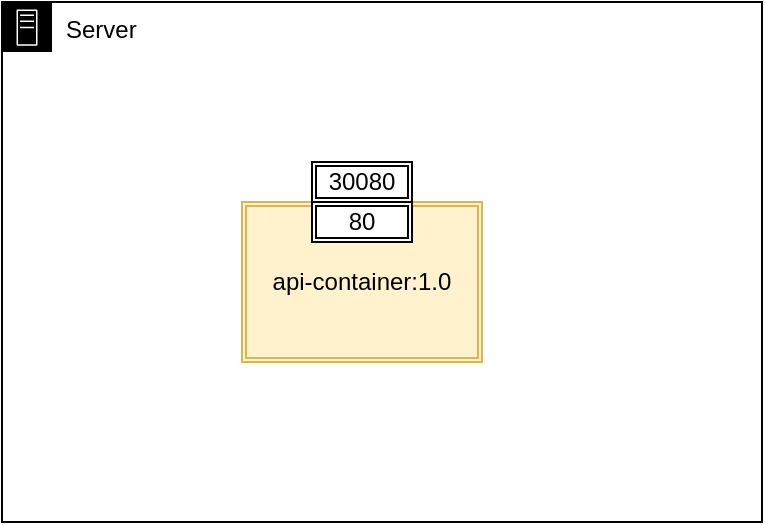 <mxfile>
    <diagram id="NSaubK4UfN1yJbrvGiAY" name="Docker">
        <mxGraphModel dx="1042" dy="790" grid="1" gridSize="10" guides="1" tooltips="1" connect="1" arrows="1" fold="1" page="1" pageScale="1" pageWidth="850" pageHeight="1100" math="0" shadow="0">
            <root>
                <mxCell id="0"/>
                <mxCell id="1" parent="0"/>
                <mxCell id="19" value="Server" style="points=[[0,0],[0.25,0],[0.5,0],[0.75,0],[1,0],[1,0.25],[1,0.5],[1,0.75],[1,1],[0.75,1],[0.5,1],[0.25,1],[0,1],[0,0.75],[0,0.5],[0,0.25]];outlineConnect=0;html=1;whiteSpace=wrap;fontSize=12;fontStyle=0;container=1;pointerEvents=0;collapsible=0;recursiveResize=0;shape=mxgraph.aws4.group;grIcon=mxgraph.aws4.group_on_premise;verticalAlign=top;align=left;spacingLeft=30;dashed=0;" vertex="1" parent="1">
                    <mxGeometry x="100" y="100" width="380" height="260" as="geometry"/>
                </mxCell>
                <mxCell id="3" value="api-container:1.0" style="shape=ext;double=1;rounded=0;whiteSpace=wrap;html=1;fillColor=#fff2cc;strokeColor=#d6b656;" parent="1" vertex="1">
                    <mxGeometry x="220" y="200" width="120" height="80" as="geometry"/>
                </mxCell>
                <mxCell id="4" value="80" style="shape=ext;double=1;rounded=0;whiteSpace=wrap;html=1;" parent="1" vertex="1">
                    <mxGeometry x="255" y="200" width="50" height="20" as="geometry"/>
                </mxCell>
                <mxCell id="5" value="30080" style="shape=ext;double=1;rounded=0;whiteSpace=wrap;html=1;" parent="1" vertex="1">
                    <mxGeometry x="255" y="180" width="50" height="20" as="geometry"/>
                </mxCell>
            </root>
        </mxGraphModel>
    </diagram>
    <diagram id="blmSOt3sIgLUkY57dsF-" name="Pod">
        <mxGraphModel dx="1042" dy="790" grid="1" gridSize="10" guides="1" tooltips="1" connect="1" arrows="1" fold="1" page="1" pageScale="1" pageWidth="850" pageHeight="1100" math="0" shadow="0">
            <root>
                <mxCell id="M8065auONBppAOuS-kGA-0"/>
                <mxCell id="M8065auONBppAOuS-kGA-1" parent="M8065auONBppAOuS-kGA-0"/>
                <mxCell id="M8065auONBppAOuS-kGA-5" value="Server" style="points=[[0,0],[0.25,0],[0.5,0],[0.75,0],[1,0],[1,0.25],[1,0.5],[1,0.75],[1,1],[0.75,1],[0.5,1],[0.25,1],[0,1],[0,0.75],[0,0.5],[0,0.25]];outlineConnect=0;html=1;whiteSpace=wrap;fontSize=12;fontStyle=0;container=1;pointerEvents=0;collapsible=0;recursiveResize=0;shape=mxgraph.aws4.group;grIcon=mxgraph.aws4.group_on_premise;verticalAlign=top;align=left;spacingLeft=30;dashed=0;" vertex="1" parent="M8065auONBppAOuS-kGA-1">
                    <mxGeometry x="100" y="100" width="380" height="260" as="geometry"/>
                </mxCell>
                <mxCell id="M8065auONBppAOuS-kGA-9" value="" style="group" vertex="1" connectable="0" parent="M8065auONBppAOuS-kGA-5">
                    <mxGeometry x="70" y="70" width="230" height="147.5" as="geometry"/>
                </mxCell>
                <mxCell id="M8065auONBppAOuS-kGA-7" value="Pod" style="fillColor=none;strokeColor=#5A6C86;dashed=1;verticalAlign=top;fontStyle=0;fontColor=#5A6C86;" vertex="1" parent="M8065auONBppAOuS-kGA-9">
                    <mxGeometry width="230" height="147.5" as="geometry"/>
                </mxCell>
                <mxCell id="M8065auONBppAOuS-kGA-6" value="" style="sketch=0;html=1;dashed=0;whitespace=wrap;fillColor=#2875E2;strokeColor=#ffffff;points=[[0.005,0.63,0],[0.1,0.2,0],[0.9,0.2,0],[0.5,0,0],[0.995,0.63,0],[0.72,0.99,0],[0.5,1,0],[0.28,0.99,0]];shape=mxgraph.kubernetes.icon;prIcon=pod" vertex="1" parent="M8065auONBppAOuS-kGA-9">
                    <mxGeometry width="40" height="27.5" as="geometry"/>
                </mxCell>
                <mxCell id="M8065auONBppAOuS-kGA-2" value="api-container:1.0" style="shape=ext;double=1;rounded=0;whiteSpace=wrap;html=1;fillColor=#fff2cc;strokeColor=#d6b656;" vertex="1" parent="M8065auONBppAOuS-kGA-1">
                    <mxGeometry x="220" y="200" width="120" height="80" as="geometry"/>
                </mxCell>
                <mxCell id="M8065auONBppAOuS-kGA-3" value="80" style="shape=ext;double=1;rounded=0;whiteSpace=wrap;html=1;" vertex="1" parent="M8065auONBppAOuS-kGA-1">
                    <mxGeometry x="255" y="200" width="50" height="20" as="geometry"/>
                </mxCell>
            </root>
        </mxGraphModel>
    </diagram>
    <diagram id="q9laSUW7ya-NFzbh8m1Q" name="Deployment:Scaling">
        <mxGraphModel dx="1097" dy="832" grid="1" gridSize="10" guides="1" tooltips="1" connect="1" arrows="1" fold="1" page="1" pageScale="1" pageWidth="850" pageHeight="1100" math="0" shadow="0">
            <root>
                <mxCell id="ZMehQvKAvTLzNrr56DHP-0"/>
                <mxCell id="ZMehQvKAvTLzNrr56DHP-1" parent="ZMehQvKAvTLzNrr56DHP-0"/>
                <mxCell id="tfpa5w0odoIp9jrhFT6v-2" value="Server" style="points=[[0,0],[0.25,0],[0.5,0],[0.75,0],[1,0],[1,0.25],[1,0.5],[1,0.75],[1,1],[0.75,1],[0.5,1],[0.25,1],[0,1],[0,0.75],[0,0.5],[0,0.25]];outlineConnect=0;html=1;whiteSpace=wrap;fontSize=12;fontStyle=0;container=1;pointerEvents=0;collapsible=0;recursiveResize=0;shape=mxgraph.aws4.group;grIcon=mxgraph.aws4.group_on_premise;verticalAlign=top;align=left;spacingLeft=30;dashed=0;" vertex="1" parent="ZMehQvKAvTLzNrr56DHP-1">
                    <mxGeometry x="100" y="100" width="580" height="470" as="geometry"/>
                </mxCell>
                <mxCell id="tfpa5w0odoIp9jrhFT6v-0" value="api-container:1.0" style="shape=ext;double=1;rounded=0;whiteSpace=wrap;html=1;fillColor=#fff2cc;strokeColor=#d6b656;" vertex="1" parent="tfpa5w0odoIp9jrhFT6v-2">
                    <mxGeometry x="122.5" y="115" width="120" height="80" as="geometry"/>
                </mxCell>
                <mxCell id="tfpa5w0odoIp9jrhFT6v-1" value="80" style="shape=ext;double=1;rounded=0;whiteSpace=wrap;html=1;" vertex="1" parent="tfpa5w0odoIp9jrhFT6v-2">
                    <mxGeometry x="157.5" y="115" width="50" height="20" as="geometry"/>
                </mxCell>
                <mxCell id="tfpa5w0odoIp9jrhFT6v-3" value="" style="group" vertex="1" connectable="0" parent="tfpa5w0odoIp9jrhFT6v-2">
                    <mxGeometry x="87.5" y="85" width="440" height="340" as="geometry"/>
                </mxCell>
                <mxCell id="tfpa5w0odoIp9jrhFT6v-4" value="Pod" style="fillColor=none;strokeColor=#5A6C86;dashed=1;verticalAlign=top;fontStyle=0;fontColor=#5A6C86;" vertex="1" parent="tfpa5w0odoIp9jrhFT6v-3">
                    <mxGeometry width="190" height="140" as="geometry"/>
                </mxCell>
                <mxCell id="tfpa5w0odoIp9jrhFT6v-5" value="" style="sketch=0;html=1;dashed=0;whitespace=wrap;fillColor=#2875E2;strokeColor=#ffffff;points=[[0.005,0.63,0],[0.1,0.2,0],[0.9,0.2,0],[0.5,0,0],[0.995,0.63,0],[0.72,0.99,0],[0.5,1,0],[0.28,0.99,0]];shape=mxgraph.kubernetes.icon;prIcon=pod" vertex="1" parent="tfpa5w0odoIp9jrhFT6v-3">
                    <mxGeometry width="33.043" height="26.102" as="geometry"/>
                </mxCell>
                <mxCell id="tfpa5w0odoIp9jrhFT6v-7" value="Deployment" style="fillColor=none;strokeColor=#5A6C86;dashed=1;verticalAlign=top;fontStyle=1;fontColor=#5A6C86;" vertex="1" parent="tfpa5w0odoIp9jrhFT6v-3">
                    <mxGeometry x="-35" y="-40" width="475" height="380" as="geometry"/>
                </mxCell>
                <mxCell id="tfpa5w0odoIp9jrhFT6v-6" value="" style="sketch=0;aspect=fixed;html=1;points=[];align=center;image;fontSize=12;image=img/lib/mscae/Kubernetes.svg;" vertex="1" parent="tfpa5w0odoIp9jrhFT6v-3">
                    <mxGeometry x="-35" y="-40" width="31.25" height="30" as="geometry"/>
                </mxCell>
                <mxCell id="tfpa5w0odoIp9jrhFT6v-14" value="api-container:1.0" style="shape=ext;double=1;rounded=0;whiteSpace=wrap;html=1;fillColor=#fff2cc;strokeColor=#d6b656;" vertex="1" parent="tfpa5w0odoIp9jrhFT6v-2">
                    <mxGeometry x="337.5" y="115" width="120" height="80" as="geometry"/>
                </mxCell>
                <mxCell id="tfpa5w0odoIp9jrhFT6v-15" value="80" style="shape=ext;double=1;rounded=0;whiteSpace=wrap;html=1;" vertex="1" parent="tfpa5w0odoIp9jrhFT6v-2">
                    <mxGeometry x="372.5" y="115" width="50" height="20" as="geometry"/>
                </mxCell>
                <mxCell id="tfpa5w0odoIp9jrhFT6v-16" value="" style="group" vertex="1" connectable="0" parent="tfpa5w0odoIp9jrhFT6v-2">
                    <mxGeometry x="302.5" y="85" width="190" height="140" as="geometry"/>
                </mxCell>
                <mxCell id="tfpa5w0odoIp9jrhFT6v-17" value="Pod" style="fillColor=none;strokeColor=#5A6C86;dashed=1;verticalAlign=top;fontStyle=0;fontColor=#5A6C86;" vertex="1" parent="tfpa5w0odoIp9jrhFT6v-16">
                    <mxGeometry width="190" height="140" as="geometry"/>
                </mxCell>
                <mxCell id="tfpa5w0odoIp9jrhFT6v-18" value="" style="sketch=0;html=1;dashed=0;whitespace=wrap;fillColor=#2875E2;strokeColor=#ffffff;points=[[0.005,0.63,0],[0.1,0.2,0],[0.9,0.2,0],[0.5,0,0],[0.995,0.63,0],[0.72,0.99,0],[0.5,1,0],[0.28,0.99,0]];shape=mxgraph.kubernetes.icon;prIcon=pod" vertex="1" parent="tfpa5w0odoIp9jrhFT6v-16">
                    <mxGeometry width="33.043" height="26.102" as="geometry"/>
                </mxCell>
                <mxCell id="tfpa5w0odoIp9jrhFT6v-19" value="api-container:1.0" style="shape=ext;double=1;rounded=0;whiteSpace=wrap;html=1;fillColor=#fff2cc;strokeColor=#d6b656;" vertex="1" parent="tfpa5w0odoIp9jrhFT6v-2">
                    <mxGeometry x="122.5" y="285" width="120" height="80" as="geometry"/>
                </mxCell>
                <mxCell id="tfpa5w0odoIp9jrhFT6v-20" value="80" style="shape=ext;double=1;rounded=0;whiteSpace=wrap;html=1;" vertex="1" parent="tfpa5w0odoIp9jrhFT6v-2">
                    <mxGeometry x="157.5" y="285" width="50" height="20" as="geometry"/>
                </mxCell>
                <mxCell id="tfpa5w0odoIp9jrhFT6v-21" value="" style="group" vertex="1" connectable="0" parent="tfpa5w0odoIp9jrhFT6v-2">
                    <mxGeometry x="87.5" y="255" width="190" height="140" as="geometry"/>
                </mxCell>
                <mxCell id="tfpa5w0odoIp9jrhFT6v-22" value="Pod" style="fillColor=none;strokeColor=#5A6C86;dashed=1;verticalAlign=top;fontStyle=0;fontColor=#5A6C86;" vertex="1" parent="tfpa5w0odoIp9jrhFT6v-21">
                    <mxGeometry width="190" height="140" as="geometry"/>
                </mxCell>
                <mxCell id="tfpa5w0odoIp9jrhFT6v-23" value="" style="sketch=0;html=1;dashed=0;whitespace=wrap;fillColor=#2875E2;strokeColor=#ffffff;points=[[0.005,0.63,0],[0.1,0.2,0],[0.9,0.2,0],[0.5,0,0],[0.995,0.63,0],[0.72,0.99,0],[0.5,1,0],[0.28,0.99,0]];shape=mxgraph.kubernetes.icon;prIcon=pod" vertex="1" parent="tfpa5w0odoIp9jrhFT6v-21">
                    <mxGeometry width="33.043" height="26.102" as="geometry"/>
                </mxCell>
                <mxCell id="tfpa5w0odoIp9jrhFT6v-24" value="api-container:1.0" style="shape=ext;double=1;rounded=0;whiteSpace=wrap;html=1;fillColor=#fff2cc;strokeColor=#d6b656;" vertex="1" parent="tfpa5w0odoIp9jrhFT6v-2">
                    <mxGeometry x="337.5" y="285" width="120" height="80" as="geometry"/>
                </mxCell>
                <mxCell id="tfpa5w0odoIp9jrhFT6v-25" value="80" style="shape=ext;double=1;rounded=0;whiteSpace=wrap;html=1;" vertex="1" parent="tfpa5w0odoIp9jrhFT6v-2">
                    <mxGeometry x="372.5" y="285" width="50" height="20" as="geometry"/>
                </mxCell>
                <mxCell id="tfpa5w0odoIp9jrhFT6v-26" value="" style="group" vertex="1" connectable="0" parent="tfpa5w0odoIp9jrhFT6v-2">
                    <mxGeometry x="302.5" y="255" width="190" height="140" as="geometry"/>
                </mxCell>
                <mxCell id="tfpa5w0odoIp9jrhFT6v-27" value="Pod" style="fillColor=none;strokeColor=#5A6C86;dashed=1;verticalAlign=top;fontStyle=0;fontColor=#5A6C86;" vertex="1" parent="tfpa5w0odoIp9jrhFT6v-26">
                    <mxGeometry width="190" height="140" as="geometry"/>
                </mxCell>
                <mxCell id="tfpa5w0odoIp9jrhFT6v-28" value="" style="sketch=0;html=1;dashed=0;whitespace=wrap;fillColor=#2875E2;strokeColor=#ffffff;points=[[0.005,0.63,0],[0.1,0.2,0],[0.9,0.2,0],[0.5,0,0],[0.995,0.63,0],[0.72,0.99,0],[0.5,1,0],[0.28,0.99,0]];shape=mxgraph.kubernetes.icon;prIcon=pod" vertex="1" parent="tfpa5w0odoIp9jrhFT6v-26">
                    <mxGeometry width="33.043" height="26.102" as="geometry"/>
                </mxCell>
            </root>
        </mxGraphModel>
    </diagram>
    <diagram id="L4LAEFupCL6IxKA6SAMR" name="Deployment">
        <mxGraphModel dx="1303" dy="2088" grid="1" gridSize="10" guides="1" tooltips="1" connect="1" arrows="1" fold="1" page="1" pageScale="1" pageWidth="850" pageHeight="1100" math="0" shadow="0">
            <root>
                <mxCell id="cHpmKiyiBaThE0fjxowa-0"/>
                <mxCell id="cHpmKiyiBaThE0fjxowa-1" parent="cHpmKiyiBaThE0fjxowa-0"/>
                <mxCell id="SfLSfAhm1QCCM8m_BgMp-0" value="Server" style="points=[[0,0],[0.25,0],[0.5,0],[0.75,0],[1,0],[1,0.25],[1,0.5],[1,0.75],[1,1],[0.75,1],[0.5,1],[0.25,1],[0,1],[0,0.75],[0,0.5],[0,0.25]];outlineConnect=0;html=1;whiteSpace=wrap;fontSize=12;fontStyle=0;container=1;pointerEvents=0;collapsible=0;recursiveResize=0;shape=mxgraph.aws4.group;grIcon=mxgraph.aws4.group_on_premise;verticalAlign=top;align=left;spacingLeft=30;dashed=0;" vertex="1" parent="cHpmKiyiBaThE0fjxowa-1">
                    <mxGeometry x="100" y="90" width="890" height="470" as="geometry"/>
                </mxCell>
                <mxCell id="mlOKRHt_Zuj5hbEv2DI5-0" value="api-container:1.0" style="shape=ext;double=1;rounded=0;whiteSpace=wrap;html=1;fillColor=#C7C7C7;strokeColor=#666666;fontColor=#333333;" vertex="1" parent="SfLSfAhm1QCCM8m_BgMp-0">
                    <mxGeometry x="390.88" y="120" width="120" height="80" as="geometry"/>
                </mxCell>
                <mxCell id="mlOKRHt_Zuj5hbEv2DI5-1" value="80" style="shape=ext;double=1;rounded=0;whiteSpace=wrap;html=1;" vertex="1" parent="SfLSfAhm1QCCM8m_BgMp-0">
                    <mxGeometry x="425.88" y="120" width="50" height="20" as="geometry"/>
                </mxCell>
                <mxCell id="mlOKRHt_Zuj5hbEv2DI5-2" value="" style="group" vertex="1" connectable="0" parent="SfLSfAhm1QCCM8m_BgMp-0">
                    <mxGeometry x="355.88" y="90" width="190" height="140" as="geometry"/>
                </mxCell>
                <mxCell id="mlOKRHt_Zuj5hbEv2DI5-3" value="Pod" style="fillColor=none;strokeColor=#5A6C86;dashed=1;verticalAlign=top;fontStyle=0;fontColor=#5A6C86;" vertex="1" parent="mlOKRHt_Zuj5hbEv2DI5-2">
                    <mxGeometry width="190" height="140" as="geometry"/>
                </mxCell>
                <mxCell id="mlOKRHt_Zuj5hbEv2DI5-4" value="" style="sketch=0;html=1;dashed=0;whitespace=wrap;fillColor=#2875E2;strokeColor=#ffffff;points=[[0.005,0.63,0],[0.1,0.2,0],[0.9,0.2,0],[0.5,0,0],[0.995,0.63,0],[0.72,0.99,0],[0.5,1,0],[0.28,0.99,0]];shape=mxgraph.kubernetes.icon;prIcon=pod" vertex="1" parent="mlOKRHt_Zuj5hbEv2DI5-2">
                    <mxGeometry width="33.043" height="26.102" as="geometry"/>
                </mxCell>
                <mxCell id="mlOKRHt_Zuj5hbEv2DI5-5" value="api-container:1.0" style="shape=ext;double=1;rounded=0;whiteSpace=wrap;html=1;fillColor=#fff2cc;strokeColor=#d6b656;" vertex="1" parent="SfLSfAhm1QCCM8m_BgMp-0">
                    <mxGeometry x="175.88" y="290" width="120" height="80" as="geometry"/>
                </mxCell>
                <mxCell id="mlOKRHt_Zuj5hbEv2DI5-6" value="80" style="shape=ext;double=1;rounded=0;whiteSpace=wrap;html=1;" vertex="1" parent="SfLSfAhm1QCCM8m_BgMp-0">
                    <mxGeometry x="210.88" y="290" width="50" height="20" as="geometry"/>
                </mxCell>
                <mxCell id="mlOKRHt_Zuj5hbEv2DI5-7" value="" style="group" vertex="1" connectable="0" parent="SfLSfAhm1QCCM8m_BgMp-0">
                    <mxGeometry x="140.88" y="260" width="190" height="140" as="geometry"/>
                </mxCell>
                <mxCell id="mlOKRHt_Zuj5hbEv2DI5-8" value="Pod" style="fillColor=none;strokeColor=#5A6C86;dashed=1;verticalAlign=top;fontStyle=0;fontColor=#5A6C86;" vertex="1" parent="mlOKRHt_Zuj5hbEv2DI5-7">
                    <mxGeometry width="190" height="140" as="geometry"/>
                </mxCell>
                <mxCell id="mlOKRHt_Zuj5hbEv2DI5-9" value="" style="sketch=0;html=1;dashed=0;whitespace=wrap;fillColor=#2875E2;strokeColor=#ffffff;points=[[0.005,0.63,0],[0.1,0.2,0],[0.9,0.2,0],[0.5,0,0],[0.995,0.63,0],[0.72,0.99,0],[0.5,1,0],[0.28,0.99,0]];shape=mxgraph.kubernetes.icon;prIcon=pod" vertex="1" parent="mlOKRHt_Zuj5hbEv2DI5-7">
                    <mxGeometry width="33.043" height="26.102" as="geometry"/>
                </mxCell>
                <mxCell id="mlOKRHt_Zuj5hbEv2DI5-10" value="" style="sketch=0;aspect=fixed;html=1;points=[];align=center;image;fontSize=12;image=img/lib/mscae/Kubernetes.svg;" vertex="1" parent="SfLSfAhm1QCCM8m_BgMp-0">
                    <mxGeometry x="110.879" y="40.004" width="27.872" height="26.757" as="geometry"/>
                </mxCell>
                <mxCell id="mlOKRHt_Zuj5hbEv2DI5-11" value="Deployment" style="fillColor=none;strokeColor=#5A6C86;dashed=1;verticalAlign=top;fontStyle=1;fontColor=#5A6C86;" vertex="1" parent="SfLSfAhm1QCCM8m_BgMp-0">
                    <mxGeometry x="100" y="40" width="691.76" height="370" as="geometry"/>
                </mxCell>
                <mxCell id="mlOKRHt_Zuj5hbEv2DI5-12" value="api-container:1.0" style="shape=ext;double=1;rounded=0;whiteSpace=wrap;html=1;fillColor=#fff2cc;strokeColor=#d6b656;" vertex="1" parent="SfLSfAhm1QCCM8m_BgMp-0">
                    <mxGeometry x="175.88" y="120" width="120" height="80" as="geometry"/>
                </mxCell>
                <mxCell id="mlOKRHt_Zuj5hbEv2DI5-13" value="80" style="shape=ext;double=1;rounded=0;whiteSpace=wrap;html=1;" vertex="1" parent="SfLSfAhm1QCCM8m_BgMp-0">
                    <mxGeometry x="210.88" y="120" width="50" height="20" as="geometry"/>
                </mxCell>
                <mxCell id="mlOKRHt_Zuj5hbEv2DI5-14" value="" style="group" vertex="1" connectable="0" parent="SfLSfAhm1QCCM8m_BgMp-0">
                    <mxGeometry x="140.88" y="90" width="190" height="140" as="geometry"/>
                </mxCell>
                <mxCell id="mlOKRHt_Zuj5hbEv2DI5-15" value="Pod" style="fillColor=none;strokeColor=#5A6C86;dashed=1;verticalAlign=top;fontStyle=0;fontColor=#5A6C86;" vertex="1" parent="mlOKRHt_Zuj5hbEv2DI5-14">
                    <mxGeometry width="190" height="140" as="geometry"/>
                </mxCell>
                <mxCell id="mlOKRHt_Zuj5hbEv2DI5-16" value="" style="sketch=0;html=1;dashed=0;whitespace=wrap;fillColor=#2875E2;strokeColor=#ffffff;points=[[0.005,0.63,0],[0.1,0.2,0],[0.9,0.2,0],[0.5,0,0],[0.995,0.63,0],[0.72,0.99,0],[0.5,1,0],[0.28,0.99,0]];shape=mxgraph.kubernetes.icon;prIcon=pod" vertex="1" parent="mlOKRHt_Zuj5hbEv2DI5-14">
                    <mxGeometry width="33.043" height="26.102" as="geometry"/>
                </mxCell>
                <mxCell id="mlOKRHt_Zuj5hbEv2DI5-17" value="api-container:2.0" style="shape=ext;double=1;rounded=0;whiteSpace=wrap;html=1;fillColor=#dae8fc;strokeColor=#6c8ebf;" vertex="1" parent="SfLSfAhm1QCCM8m_BgMp-0">
                    <mxGeometry x="605.88" y="120" width="120" height="80" as="geometry"/>
                </mxCell>
                <mxCell id="mlOKRHt_Zuj5hbEv2DI5-18" value="80" style="shape=ext;double=1;rounded=0;whiteSpace=wrap;html=1;" vertex="1" parent="SfLSfAhm1QCCM8m_BgMp-0">
                    <mxGeometry x="640.88" y="120" width="50" height="20" as="geometry"/>
                </mxCell>
                <mxCell id="mlOKRHt_Zuj5hbEv2DI5-19" value="" style="group" vertex="1" connectable="0" parent="SfLSfAhm1QCCM8m_BgMp-0">
                    <mxGeometry x="570.88" y="90" width="190" height="140" as="geometry"/>
                </mxCell>
                <mxCell id="mlOKRHt_Zuj5hbEv2DI5-20" value="" style="sketch=0;html=1;dashed=0;whitespace=wrap;fillColor=#2875E2;strokeColor=#ffffff;points=[[0.005,0.63,0],[0.1,0.2,0],[0.9,0.2,0],[0.5,0,0],[0.995,0.63,0],[0.72,0.99,0],[0.5,1,0],[0.28,0.99,0]];shape=mxgraph.kubernetes.icon;prIcon=pod" vertex="1" parent="mlOKRHt_Zuj5hbEv2DI5-19">
                    <mxGeometry width="33.043" height="26.102" as="geometry"/>
                </mxCell>
                <mxCell id="mlOKRHt_Zuj5hbEv2DI5-21" value="Pod" style="fillColor=none;strokeColor=#5A6C86;dashed=1;verticalAlign=top;fontStyle=0;fontColor=#5A6C86;" vertex="1" parent="mlOKRHt_Zuj5hbEv2DI5-19">
                    <mxGeometry width="190" height="140" as="geometry"/>
                </mxCell>
                <mxCell id="mlOKRHt_Zuj5hbEv2DI5-22" value="api-container:2.0" style="shape=ext;double=1;rounded=0;whiteSpace=wrap;html=1;fillColor=#dae8fc;strokeColor=#6c8ebf;" vertex="1" parent="SfLSfAhm1QCCM8m_BgMp-0">
                    <mxGeometry x="605.88" y="290" width="120" height="80" as="geometry"/>
                </mxCell>
                <mxCell id="mlOKRHt_Zuj5hbEv2DI5-23" value="80" style="shape=ext;double=1;rounded=0;whiteSpace=wrap;html=1;" vertex="1" parent="SfLSfAhm1QCCM8m_BgMp-0">
                    <mxGeometry x="640.88" y="290" width="50" height="20" as="geometry"/>
                </mxCell>
                <mxCell id="mlOKRHt_Zuj5hbEv2DI5-24" value="" style="group" vertex="1" connectable="0" parent="SfLSfAhm1QCCM8m_BgMp-0">
                    <mxGeometry x="570.88" y="260" width="190" height="140" as="geometry"/>
                </mxCell>
                <mxCell id="mlOKRHt_Zuj5hbEv2DI5-25" value="" style="sketch=0;html=1;dashed=0;whitespace=wrap;fillColor=#2875E2;strokeColor=#ffffff;points=[[0.005,0.63,0],[0.1,0.2,0],[0.9,0.2,0],[0.5,0,0],[0.995,0.63,0],[0.72,0.99,0],[0.5,1,0],[0.28,0.99,0]];shape=mxgraph.kubernetes.icon;prIcon=pod" vertex="1" parent="mlOKRHt_Zuj5hbEv2DI5-24">
                    <mxGeometry width="33.043" height="26.102" as="geometry"/>
                </mxCell>
                <mxCell id="mlOKRHt_Zuj5hbEv2DI5-26" value="Pod" style="fillColor=none;strokeColor=#5A6C86;dashed=1;verticalAlign=top;fontStyle=0;fontColor=#5A6C86;" vertex="1" parent="mlOKRHt_Zuj5hbEv2DI5-24">
                    <mxGeometry width="190" height="140" as="geometry"/>
                </mxCell>
                <mxCell id="mlOKRHt_Zuj5hbEv2DI5-27" value="api-container:1.0" style="shape=ext;double=1;rounded=0;whiteSpace=wrap;html=1;fillColor=#C7C7C7;strokeColor=#666666;fontColor=#333333;" vertex="1" parent="SfLSfAhm1QCCM8m_BgMp-0">
                    <mxGeometry x="385.88" y="290" width="120" height="80" as="geometry"/>
                </mxCell>
                <mxCell id="mlOKRHt_Zuj5hbEv2DI5-28" value="80" style="shape=ext;double=1;rounded=0;whiteSpace=wrap;html=1;" vertex="1" parent="SfLSfAhm1QCCM8m_BgMp-0">
                    <mxGeometry x="420.88" y="290" width="50" height="20" as="geometry"/>
                </mxCell>
                <mxCell id="mlOKRHt_Zuj5hbEv2DI5-29" value="" style="group" vertex="1" connectable="0" parent="SfLSfAhm1QCCM8m_BgMp-0">
                    <mxGeometry x="350.88" y="260" width="190" height="140" as="geometry"/>
                </mxCell>
                <mxCell id="mlOKRHt_Zuj5hbEv2DI5-30" value="Pod" style="fillColor=none;strokeColor=#5A6C86;dashed=1;verticalAlign=top;fontStyle=0;fontColor=#5A6C86;" vertex="1" parent="mlOKRHt_Zuj5hbEv2DI5-29">
                    <mxGeometry width="190" height="140" as="geometry"/>
                </mxCell>
                <mxCell id="mlOKRHt_Zuj5hbEv2DI5-31" value="" style="sketch=0;html=1;dashed=0;whitespace=wrap;fillColor=#2875E2;strokeColor=#ffffff;points=[[0.005,0.63,0],[0.1,0.2,0],[0.9,0.2,0],[0.5,0,0],[0.995,0.63,0],[0.72,0.99,0],[0.5,1,0],[0.28,0.99,0]];shape=mxgraph.kubernetes.icon;prIcon=pod" vertex="1" parent="mlOKRHt_Zuj5hbEv2DI5-29">
                    <mxGeometry width="33.043" height="26.102" as="geometry"/>
                </mxCell>
                <mxCell id="mlOKRHt_Zuj5hbEv2DI5-42" value="Server" style="points=[[0,0],[0.25,0],[0.5,0],[0.75,0],[1,0],[1,0.25],[1,0.5],[1,0.75],[1,1],[0.75,1],[0.5,1],[0.25,1],[0,1],[0,0.75],[0,0.5],[0,0.25]];outlineConnect=0;html=1;whiteSpace=wrap;fontSize=12;fontStyle=0;container=1;pointerEvents=0;collapsible=0;recursiveResize=0;shape=mxgraph.aws4.group;grIcon=mxgraph.aws4.group_on_premise;verticalAlign=top;align=left;spacingLeft=30;dashed=0;" vertex="1" parent="cHpmKiyiBaThE0fjxowa-1">
                    <mxGeometry x="110" y="620" width="890" height="470" as="geometry"/>
                </mxCell>
                <mxCell id="SfLSfAhm1QCCM8m_BgMp-8" value="api-container:1.0" style="shape=ext;double=1;rounded=0;whiteSpace=wrap;html=1;fillColor=#C7C7C7;strokeColor=#666666;fontColor=#333333;" vertex="1" parent="mlOKRHt_Zuj5hbEv2DI5-42">
                    <mxGeometry x="160.88" y="110" width="120" height="80" as="geometry"/>
                </mxCell>
                <mxCell id="SfLSfAhm1QCCM8m_BgMp-9" value="80" style="shape=ext;double=1;rounded=0;whiteSpace=wrap;html=1;" vertex="1" parent="mlOKRHt_Zuj5hbEv2DI5-42">
                    <mxGeometry x="195.88" y="110" width="50" height="20" as="geometry"/>
                </mxCell>
                <mxCell id="SfLSfAhm1QCCM8m_BgMp-10" value="" style="group" vertex="1" connectable="0" parent="mlOKRHt_Zuj5hbEv2DI5-42">
                    <mxGeometry x="125.88" y="80" width="190" height="140" as="geometry"/>
                </mxCell>
                <mxCell id="SfLSfAhm1QCCM8m_BgMp-11" value="Pod" style="fillColor=none;strokeColor=#5A6C86;dashed=1;verticalAlign=top;fontStyle=0;fontColor=#5A6C86;" vertex="1" parent="SfLSfAhm1QCCM8m_BgMp-10">
                    <mxGeometry width="190" height="140" as="geometry"/>
                </mxCell>
                <mxCell id="SfLSfAhm1QCCM8m_BgMp-12" value="" style="sketch=0;html=1;dashed=0;whitespace=wrap;fillColor=#2875E2;strokeColor=#ffffff;points=[[0.005,0.63,0],[0.1,0.2,0],[0.9,0.2,0],[0.5,0,0],[0.995,0.63,0],[0.72,0.99,0],[0.5,1,0],[0.28,0.99,0]];shape=mxgraph.kubernetes.icon;prIcon=pod" vertex="1" parent="SfLSfAhm1QCCM8m_BgMp-10">
                    <mxGeometry width="33.043" height="26.102" as="geometry"/>
                </mxCell>
                <mxCell id="SfLSfAhm1QCCM8m_BgMp-7" value="" style="sketch=0;aspect=fixed;html=1;points=[];align=center;image;fontSize=12;image=img/lib/mscae/Kubernetes.svg;" vertex="1" parent="mlOKRHt_Zuj5hbEv2DI5-42">
                    <mxGeometry x="90.879" y="40.004" width="27.872" height="26.757" as="geometry"/>
                </mxCell>
                <mxCell id="SfLSfAhm1QCCM8m_BgMp-6" value="Deployment" style="fillColor=none;strokeColor=#5A6C86;dashed=1;verticalAlign=top;fontStyle=1;fontColor=#5A6C86;" vertex="1" parent="mlOKRHt_Zuj5hbEv2DI5-42">
                    <mxGeometry x="90" y="40" width="691.76" height="370" as="geometry"/>
                </mxCell>
                <mxCell id="SfLSfAhm1QCCM8m_BgMp-28" value="api-container:2.0" style="shape=ext;double=1;rounded=0;whiteSpace=wrap;html=1;fillColor=#dae8fc;strokeColor=#6c8ebf;" vertex="1" parent="mlOKRHt_Zuj5hbEv2DI5-42">
                    <mxGeometry x="375.88" y="110" width="120" height="80" as="geometry"/>
                </mxCell>
                <mxCell id="SfLSfAhm1QCCM8m_BgMp-29" value="80" style="shape=ext;double=1;rounded=0;whiteSpace=wrap;html=1;" vertex="1" parent="mlOKRHt_Zuj5hbEv2DI5-42">
                    <mxGeometry x="410.88" y="110" width="50" height="20" as="geometry"/>
                </mxCell>
                <mxCell id="SfLSfAhm1QCCM8m_BgMp-30" value="" style="group" vertex="1" connectable="0" parent="mlOKRHt_Zuj5hbEv2DI5-42">
                    <mxGeometry x="340.88" y="80" width="190" height="140" as="geometry"/>
                </mxCell>
                <mxCell id="SfLSfAhm1QCCM8m_BgMp-32" value="" style="sketch=0;html=1;dashed=0;whitespace=wrap;fillColor=#2875E2;strokeColor=#ffffff;points=[[0.005,0.63,0],[0.1,0.2,0],[0.9,0.2,0],[0.5,0,0],[0.995,0.63,0],[0.72,0.99,0],[0.5,1,0],[0.28,0.99,0]];shape=mxgraph.kubernetes.icon;prIcon=pod" vertex="1" parent="SfLSfAhm1QCCM8m_BgMp-30">
                    <mxGeometry width="33.043" height="26.102" as="geometry"/>
                </mxCell>
                <mxCell id="SfLSfAhm1QCCM8m_BgMp-31" value="Pod" style="fillColor=none;strokeColor=#5A6C86;dashed=1;verticalAlign=top;fontStyle=0;fontColor=#5A6C86;" vertex="1" parent="SfLSfAhm1QCCM8m_BgMp-30">
                    <mxGeometry width="190" height="140" as="geometry"/>
                </mxCell>
                <mxCell id="SfLSfAhm1QCCM8m_BgMp-38" value="api-container:2.0" style="shape=ext;double=1;rounded=0;whiteSpace=wrap;html=1;fillColor=#dae8fc;strokeColor=#6c8ebf;" vertex="1" parent="mlOKRHt_Zuj5hbEv2DI5-42">
                    <mxGeometry x="375.88" y="280" width="120" height="80" as="geometry"/>
                </mxCell>
                <mxCell id="SfLSfAhm1QCCM8m_BgMp-39" value="80" style="shape=ext;double=1;rounded=0;whiteSpace=wrap;html=1;" vertex="1" parent="mlOKRHt_Zuj5hbEv2DI5-42">
                    <mxGeometry x="410.88" y="280" width="50" height="20" as="geometry"/>
                </mxCell>
                <mxCell id="SfLSfAhm1QCCM8m_BgMp-40" value="" style="group" vertex="1" connectable="0" parent="mlOKRHt_Zuj5hbEv2DI5-42">
                    <mxGeometry x="340.88" y="250" width="190" height="140" as="geometry"/>
                </mxCell>
                <mxCell id="SfLSfAhm1QCCM8m_BgMp-41" value="" style="sketch=0;html=1;dashed=0;whitespace=wrap;fillColor=#2875E2;strokeColor=#ffffff;points=[[0.005,0.63,0],[0.1,0.2,0],[0.9,0.2,0],[0.5,0,0],[0.995,0.63,0],[0.72,0.99,0],[0.5,1,0],[0.28,0.99,0]];shape=mxgraph.kubernetes.icon;prIcon=pod" vertex="1" parent="SfLSfAhm1QCCM8m_BgMp-40">
                    <mxGeometry width="33.043" height="26.102" as="geometry"/>
                </mxCell>
                <mxCell id="SfLSfAhm1QCCM8m_BgMp-42" value="Pod" style="fillColor=none;strokeColor=#5A6C86;dashed=1;verticalAlign=top;fontStyle=0;fontColor=#5A6C86;" vertex="1" parent="SfLSfAhm1QCCM8m_BgMp-40">
                    <mxGeometry width="190" height="140" as="geometry"/>
                </mxCell>
                <mxCell id="SfLSfAhm1QCCM8m_BgMp-75" value="api-container:1.0" style="shape=ext;double=1;rounded=0;whiteSpace=wrap;html=1;fillColor=#C7C7C7;strokeColor=#666666;fontColor=#333333;" vertex="1" parent="mlOKRHt_Zuj5hbEv2DI5-42">
                    <mxGeometry x="155.88" y="280" width="120" height="80" as="geometry"/>
                </mxCell>
                <mxCell id="SfLSfAhm1QCCM8m_BgMp-76" value="80" style="shape=ext;double=1;rounded=0;whiteSpace=wrap;html=1;" vertex="1" parent="mlOKRHt_Zuj5hbEv2DI5-42">
                    <mxGeometry x="190.88" y="280" width="50" height="20" as="geometry"/>
                </mxCell>
                <mxCell id="SfLSfAhm1QCCM8m_BgMp-77" value="" style="group" vertex="1" connectable="0" parent="mlOKRHt_Zuj5hbEv2DI5-42">
                    <mxGeometry x="120.88" y="250" width="190" height="140" as="geometry"/>
                </mxCell>
                <mxCell id="SfLSfAhm1QCCM8m_BgMp-78" value="Pod" style="fillColor=none;strokeColor=#5A6C86;dashed=1;verticalAlign=top;fontStyle=0;fontColor=#5A6C86;" vertex="1" parent="SfLSfAhm1QCCM8m_BgMp-77">
                    <mxGeometry width="190" height="140" as="geometry"/>
                </mxCell>
                <mxCell id="SfLSfAhm1QCCM8m_BgMp-79" value="" style="sketch=0;html=1;dashed=0;whitespace=wrap;fillColor=#2875E2;strokeColor=#ffffff;points=[[0.005,0.63,0],[0.1,0.2,0],[0.9,0.2,0],[0.5,0,0],[0.995,0.63,0],[0.72,0.99,0],[0.5,1,0],[0.28,0.99,0]];shape=mxgraph.kubernetes.icon;prIcon=pod" vertex="1" parent="SfLSfAhm1QCCM8m_BgMp-77">
                    <mxGeometry width="33.043" height="26.102" as="geometry"/>
                </mxCell>
                <mxCell id="mlOKRHt_Zuj5hbEv2DI5-32" value="api-container:2.0" style="shape=ext;double=1;rounded=0;whiteSpace=wrap;html=1;fillColor=#dae8fc;strokeColor=#6c8ebf;" vertex="1" parent="mlOKRHt_Zuj5hbEv2DI5-42">
                    <mxGeometry x="595.88" y="110" width="120" height="80" as="geometry"/>
                </mxCell>
                <mxCell id="mlOKRHt_Zuj5hbEv2DI5-33" value="80" style="shape=ext;double=1;rounded=0;whiteSpace=wrap;html=1;" vertex="1" parent="mlOKRHt_Zuj5hbEv2DI5-42">
                    <mxGeometry x="630.88" y="110" width="50" height="20" as="geometry"/>
                </mxCell>
                <mxCell id="mlOKRHt_Zuj5hbEv2DI5-34" value="" style="group" vertex="1" connectable="0" parent="mlOKRHt_Zuj5hbEv2DI5-42">
                    <mxGeometry x="560.88" y="80" width="190" height="140" as="geometry"/>
                </mxCell>
                <mxCell id="mlOKRHt_Zuj5hbEv2DI5-35" value="" style="sketch=0;html=1;dashed=0;whitespace=wrap;fillColor=#2875E2;strokeColor=#ffffff;points=[[0.005,0.63,0],[0.1,0.2,0],[0.9,0.2,0],[0.5,0,0],[0.995,0.63,0],[0.72,0.99,0],[0.5,1,0],[0.28,0.99,0]];shape=mxgraph.kubernetes.icon;prIcon=pod" vertex="1" parent="mlOKRHt_Zuj5hbEv2DI5-34">
                    <mxGeometry width="33.043" height="26.102" as="geometry"/>
                </mxCell>
                <mxCell id="mlOKRHt_Zuj5hbEv2DI5-36" value="Pod" style="fillColor=none;strokeColor=#5A6C86;dashed=1;verticalAlign=top;fontStyle=0;fontColor=#5A6C86;" vertex="1" parent="mlOKRHt_Zuj5hbEv2DI5-34">
                    <mxGeometry width="190" height="140" as="geometry"/>
                </mxCell>
                <mxCell id="mlOKRHt_Zuj5hbEv2DI5-37" value="api-container:2.0" style="shape=ext;double=1;rounded=0;whiteSpace=wrap;html=1;fillColor=#dae8fc;strokeColor=#6c8ebf;" vertex="1" parent="mlOKRHt_Zuj5hbEv2DI5-42">
                    <mxGeometry x="595.88" y="280" width="120" height="80" as="geometry"/>
                </mxCell>
                <mxCell id="mlOKRHt_Zuj5hbEv2DI5-38" value="80" style="shape=ext;double=1;rounded=0;whiteSpace=wrap;html=1;" vertex="1" parent="mlOKRHt_Zuj5hbEv2DI5-42">
                    <mxGeometry x="630.88" y="280" width="50" height="20" as="geometry"/>
                </mxCell>
                <mxCell id="mlOKRHt_Zuj5hbEv2DI5-39" value="" style="group" vertex="1" connectable="0" parent="mlOKRHt_Zuj5hbEv2DI5-42">
                    <mxGeometry x="560.88" y="250" width="190" height="140" as="geometry"/>
                </mxCell>
                <mxCell id="mlOKRHt_Zuj5hbEv2DI5-40" value="" style="sketch=0;html=1;dashed=0;whitespace=wrap;fillColor=#2875E2;strokeColor=#ffffff;points=[[0.005,0.63,0],[0.1,0.2,0],[0.9,0.2,0],[0.5,0,0],[0.995,0.63,0],[0.72,0.99,0],[0.5,1,0],[0.28,0.99,0]];shape=mxgraph.kubernetes.icon;prIcon=pod" vertex="1" parent="mlOKRHt_Zuj5hbEv2DI5-39">
                    <mxGeometry width="33.043" height="26.102" as="geometry"/>
                </mxCell>
                <mxCell id="mlOKRHt_Zuj5hbEv2DI5-41" value="Pod" style="fillColor=none;strokeColor=#5A6C86;dashed=1;verticalAlign=top;fontStyle=0;fontColor=#5A6C86;" vertex="1" parent="mlOKRHt_Zuj5hbEv2DI5-39">
                    <mxGeometry width="190" height="140" as="geometry"/>
                </mxCell>
                <mxCell id="2zIauwDGD12AbH6mAZTr-0" value="Server" style="points=[[0,0],[0.25,0],[0.5,0],[0.75,0],[1,0],[1,0.25],[1,0.5],[1,0.75],[1,1],[0.75,1],[0.5,1],[0.25,1],[0,1],[0,0.75],[0,0.5],[0,0.25]];outlineConnect=0;html=1;whiteSpace=wrap;fontSize=12;fontStyle=0;container=1;pointerEvents=0;collapsible=0;recursiveResize=0;shape=mxgraph.aws4.group;grIcon=mxgraph.aws4.group_on_premise;verticalAlign=top;align=left;spacingLeft=30;dashed=0;" vertex="1" parent="cHpmKiyiBaThE0fjxowa-1">
                    <mxGeometry x="100" y="-460" width="900" height="470" as="geometry"/>
                </mxCell>
                <mxCell id="2zIauwDGD12AbH6mAZTr-1" value="api-container:1.0" style="shape=ext;double=1;rounded=0;whiteSpace=wrap;html=1;fillColor=#fff2cc;strokeColor=#d6b656;" vertex="1" parent="2zIauwDGD12AbH6mAZTr-0">
                    <mxGeometry x="170" y="115" width="120" height="80" as="geometry"/>
                </mxCell>
                <mxCell id="2zIauwDGD12AbH6mAZTr-2" value="80" style="shape=ext;double=1;rounded=0;whiteSpace=wrap;html=1;" vertex="1" parent="2zIauwDGD12AbH6mAZTr-0">
                    <mxGeometry x="205" y="115" width="50" height="20" as="geometry"/>
                </mxCell>
                <mxCell id="2zIauwDGD12AbH6mAZTr-3" value="" style="group" vertex="1" connectable="0" parent="2zIauwDGD12AbH6mAZTr-0">
                    <mxGeometry x="135" y="85" width="440" height="340" as="geometry"/>
                </mxCell>
                <mxCell id="2zIauwDGD12AbH6mAZTr-4" value="Pod" style="fillColor=none;strokeColor=#5A6C86;dashed=1;verticalAlign=top;fontStyle=0;fontColor=#5A6C86;" vertex="1" parent="2zIauwDGD12AbH6mAZTr-3">
                    <mxGeometry width="190" height="140" as="geometry"/>
                </mxCell>
                <mxCell id="2zIauwDGD12AbH6mAZTr-5" value="" style="sketch=0;html=1;dashed=0;whitespace=wrap;fillColor=#2875E2;strokeColor=#ffffff;points=[[0.005,0.63,0],[0.1,0.2,0],[0.9,0.2,0],[0.5,0,0],[0.995,0.63,0],[0.72,0.99,0],[0.5,1,0],[0.28,0.99,0]];shape=mxgraph.kubernetes.icon;prIcon=pod" vertex="1" parent="2zIauwDGD12AbH6mAZTr-3">
                    <mxGeometry width="33.043" height="26.102" as="geometry"/>
                </mxCell>
                <mxCell id="2zIauwDGD12AbH6mAZTr-6" value="Deployment" style="fillColor=none;strokeColor=#5A6C86;dashed=1;verticalAlign=top;fontStyle=1;fontColor=#5A6C86;" vertex="1" parent="2zIauwDGD12AbH6mAZTr-3">
                    <mxGeometry x="-35" y="-40" width="475" height="380" as="geometry"/>
                </mxCell>
                <mxCell id="2zIauwDGD12AbH6mAZTr-7" value="" style="sketch=0;aspect=fixed;html=1;points=[];align=center;image;fontSize=12;image=img/lib/mscae/Kubernetes.svg;" vertex="1" parent="2zIauwDGD12AbH6mAZTr-3">
                    <mxGeometry x="-35" y="-40" width="31.25" height="30" as="geometry"/>
                </mxCell>
                <mxCell id="2zIauwDGD12AbH6mAZTr-8" value="api-container:1.0" style="shape=ext;double=1;rounded=0;whiteSpace=wrap;html=1;fillColor=#fff2cc;strokeColor=#d6b656;" vertex="1" parent="2zIauwDGD12AbH6mAZTr-0">
                    <mxGeometry x="385" y="115" width="120" height="80" as="geometry"/>
                </mxCell>
                <mxCell id="2zIauwDGD12AbH6mAZTr-9" value="80" style="shape=ext;double=1;rounded=0;whiteSpace=wrap;html=1;" vertex="1" parent="2zIauwDGD12AbH6mAZTr-0">
                    <mxGeometry x="420" y="115" width="50" height="20" as="geometry"/>
                </mxCell>
                <mxCell id="2zIauwDGD12AbH6mAZTr-10" value="" style="group" vertex="1" connectable="0" parent="2zIauwDGD12AbH6mAZTr-0">
                    <mxGeometry x="350" y="85" width="190" height="140" as="geometry"/>
                </mxCell>
                <mxCell id="2zIauwDGD12AbH6mAZTr-11" value="Pod" style="fillColor=none;strokeColor=#5A6C86;dashed=1;verticalAlign=top;fontStyle=0;fontColor=#5A6C86;" vertex="1" parent="2zIauwDGD12AbH6mAZTr-10">
                    <mxGeometry width="190" height="140" as="geometry"/>
                </mxCell>
                <mxCell id="2zIauwDGD12AbH6mAZTr-12" value="" style="sketch=0;html=1;dashed=0;whitespace=wrap;fillColor=#2875E2;strokeColor=#ffffff;points=[[0.005,0.63,0],[0.1,0.2,0],[0.9,0.2,0],[0.5,0,0],[0.995,0.63,0],[0.72,0.99,0],[0.5,1,0],[0.28,0.99,0]];shape=mxgraph.kubernetes.icon;prIcon=pod" vertex="1" parent="2zIauwDGD12AbH6mAZTr-10">
                    <mxGeometry width="33.043" height="26.102" as="geometry"/>
                </mxCell>
                <mxCell id="2zIauwDGD12AbH6mAZTr-13" value="api-container:1.0" style="shape=ext;double=1;rounded=0;whiteSpace=wrap;html=1;fillColor=#fff2cc;strokeColor=#d6b656;" vertex="1" parent="2zIauwDGD12AbH6mAZTr-0">
                    <mxGeometry x="170" y="285" width="120" height="80" as="geometry"/>
                </mxCell>
                <mxCell id="2zIauwDGD12AbH6mAZTr-14" value="80" style="shape=ext;double=1;rounded=0;whiteSpace=wrap;html=1;" vertex="1" parent="2zIauwDGD12AbH6mAZTr-0">
                    <mxGeometry x="205" y="285" width="50" height="20" as="geometry"/>
                </mxCell>
                <mxCell id="2zIauwDGD12AbH6mAZTr-15" value="" style="group" vertex="1" connectable="0" parent="2zIauwDGD12AbH6mAZTr-0">
                    <mxGeometry x="135" y="255" width="190" height="140" as="geometry"/>
                </mxCell>
                <mxCell id="2zIauwDGD12AbH6mAZTr-16" value="Pod" style="fillColor=none;strokeColor=#5A6C86;dashed=1;verticalAlign=top;fontStyle=0;fontColor=#5A6C86;" vertex="1" parent="2zIauwDGD12AbH6mAZTr-15">
                    <mxGeometry width="190" height="140" as="geometry"/>
                </mxCell>
                <mxCell id="2zIauwDGD12AbH6mAZTr-17" value="" style="sketch=0;html=1;dashed=0;whitespace=wrap;fillColor=#2875E2;strokeColor=#ffffff;points=[[0.005,0.63,0],[0.1,0.2,0],[0.9,0.2,0],[0.5,0,0],[0.995,0.63,0],[0.72,0.99,0],[0.5,1,0],[0.28,0.99,0]];shape=mxgraph.kubernetes.icon;prIcon=pod" vertex="1" parent="2zIauwDGD12AbH6mAZTr-15">
                    <mxGeometry width="33.043" height="26.102" as="geometry"/>
                </mxCell>
                <mxCell id="2zIauwDGD12AbH6mAZTr-18" value="api-container:1.0" style="shape=ext;double=1;rounded=0;whiteSpace=wrap;html=1;fillColor=#fff2cc;strokeColor=#d6b656;" vertex="1" parent="2zIauwDGD12AbH6mAZTr-0">
                    <mxGeometry x="385" y="285" width="120" height="80" as="geometry"/>
                </mxCell>
                <mxCell id="2zIauwDGD12AbH6mAZTr-19" value="80" style="shape=ext;double=1;rounded=0;whiteSpace=wrap;html=1;" vertex="1" parent="2zIauwDGD12AbH6mAZTr-0">
                    <mxGeometry x="420" y="285" width="50" height="20" as="geometry"/>
                </mxCell>
                <mxCell id="2zIauwDGD12AbH6mAZTr-20" value="" style="group" vertex="1" connectable="0" parent="2zIauwDGD12AbH6mAZTr-0">
                    <mxGeometry x="350" y="255" width="190" height="140" as="geometry"/>
                </mxCell>
                <mxCell id="2zIauwDGD12AbH6mAZTr-21" value="Pod" style="fillColor=none;strokeColor=#5A6C86;dashed=1;verticalAlign=top;fontStyle=0;fontColor=#5A6C86;" vertex="1" parent="2zIauwDGD12AbH6mAZTr-20">
                    <mxGeometry width="190" height="140" as="geometry"/>
                </mxCell>
                <mxCell id="2zIauwDGD12AbH6mAZTr-22" value="" style="sketch=0;html=1;dashed=0;whitespace=wrap;fillColor=#2875E2;strokeColor=#ffffff;points=[[0.005,0.63,0],[0.1,0.2,0],[0.9,0.2,0],[0.5,0,0],[0.995,0.63,0],[0.72,0.99,0],[0.5,1,0],[0.28,0.99,0]];shape=mxgraph.kubernetes.icon;prIcon=pod" vertex="1" parent="2zIauwDGD12AbH6mAZTr-20">
                    <mxGeometry width="33.043" height="26.102" as="geometry"/>
                </mxCell>
                <mxCell id="28R24m_s_U6l5RLsEqeO-0" value="Server" style="points=[[0,0],[0.25,0],[0.5,0],[0.75,0],[1,0],[1,0.25],[1,0.5],[1,0.75],[1,1],[0.75,1],[0.5,1],[0.25,1],[0,1],[0,0.75],[0,0.5],[0,0.25]];outlineConnect=0;html=1;whiteSpace=wrap;fontSize=12;fontStyle=0;container=1;pointerEvents=0;collapsible=0;recursiveResize=0;shape=mxgraph.aws4.group;grIcon=mxgraph.aws4.group_on_premise;verticalAlign=top;align=left;spacingLeft=30;dashed=0;" vertex="1" parent="cHpmKiyiBaThE0fjxowa-1">
                    <mxGeometry x="110" y="1160" width="890" height="470" as="geometry"/>
                </mxCell>
                <mxCell id="28R24m_s_U6l5RLsEqeO-6" value="" style="sketch=0;aspect=fixed;html=1;points=[];align=center;image;fontSize=12;image=img/lib/mscae/Kubernetes.svg;" vertex="1" parent="28R24m_s_U6l5RLsEqeO-0">
                    <mxGeometry x="90.879" y="40.004" width="27.872" height="26.757" as="geometry"/>
                </mxCell>
                <mxCell id="28R24m_s_U6l5RLsEqeO-7" value="Deployment" style="fillColor=none;strokeColor=#5A6C86;dashed=1;verticalAlign=top;fontStyle=1;fontColor=#5A6C86;" vertex="1" parent="28R24m_s_U6l5RLsEqeO-0">
                    <mxGeometry x="90" y="40" width="480" height="370" as="geometry"/>
                </mxCell>
                <mxCell id="28R24m_s_U6l5RLsEqeO-8" value="api-container:2.0" style="shape=ext;double=1;rounded=0;whiteSpace=wrap;html=1;fillColor=#dae8fc;strokeColor=#6c8ebf;" vertex="1" parent="28R24m_s_U6l5RLsEqeO-0">
                    <mxGeometry x="165.0" y="110" width="120" height="80" as="geometry"/>
                </mxCell>
                <mxCell id="28R24m_s_U6l5RLsEqeO-9" value="80" style="shape=ext;double=1;rounded=0;whiteSpace=wrap;html=1;" vertex="1" parent="28R24m_s_U6l5RLsEqeO-0">
                    <mxGeometry x="200.0" y="110" width="50" height="20" as="geometry"/>
                </mxCell>
                <mxCell id="28R24m_s_U6l5RLsEqeO-10" value="" style="group" vertex="1" connectable="0" parent="28R24m_s_U6l5RLsEqeO-0">
                    <mxGeometry x="130.0" y="80" width="190" height="140" as="geometry"/>
                </mxCell>
                <mxCell id="28R24m_s_U6l5RLsEqeO-11" value="" style="sketch=0;html=1;dashed=0;whitespace=wrap;fillColor=#2875E2;strokeColor=#ffffff;points=[[0.005,0.63,0],[0.1,0.2,0],[0.9,0.2,0],[0.5,0,0],[0.995,0.63,0],[0.72,0.99,0],[0.5,1,0],[0.28,0.99,0]];shape=mxgraph.kubernetes.icon;prIcon=pod" vertex="1" parent="28R24m_s_U6l5RLsEqeO-10">
                    <mxGeometry width="33.043" height="26.102" as="geometry"/>
                </mxCell>
                <mxCell id="28R24m_s_U6l5RLsEqeO-12" value="Pod" style="fillColor=none;strokeColor=#5A6C86;dashed=1;verticalAlign=top;fontStyle=0;fontColor=#5A6C86;" vertex="1" parent="28R24m_s_U6l5RLsEqeO-10">
                    <mxGeometry width="190" height="140" as="geometry"/>
                </mxCell>
                <mxCell id="28R24m_s_U6l5RLsEqeO-13" value="api-container:2.0" style="shape=ext;double=1;rounded=0;whiteSpace=wrap;html=1;fillColor=#dae8fc;strokeColor=#6c8ebf;" vertex="1" parent="28R24m_s_U6l5RLsEqeO-0">
                    <mxGeometry x="165.0" y="280" width="120" height="80" as="geometry"/>
                </mxCell>
                <mxCell id="28R24m_s_U6l5RLsEqeO-14" value="80" style="shape=ext;double=1;rounded=0;whiteSpace=wrap;html=1;" vertex="1" parent="28R24m_s_U6l5RLsEqeO-0">
                    <mxGeometry x="200.0" y="280" width="50" height="20" as="geometry"/>
                </mxCell>
                <mxCell id="28R24m_s_U6l5RLsEqeO-15" value="" style="group" vertex="1" connectable="0" parent="28R24m_s_U6l5RLsEqeO-0">
                    <mxGeometry x="130.0" y="250" width="190" height="140" as="geometry"/>
                </mxCell>
                <mxCell id="28R24m_s_U6l5RLsEqeO-16" value="" style="sketch=0;html=1;dashed=0;whitespace=wrap;fillColor=#2875E2;strokeColor=#ffffff;points=[[0.005,0.63,0],[0.1,0.2,0],[0.9,0.2,0],[0.5,0,0],[0.995,0.63,0],[0.72,0.99,0],[0.5,1,0],[0.28,0.99,0]];shape=mxgraph.kubernetes.icon;prIcon=pod" vertex="1" parent="28R24m_s_U6l5RLsEqeO-15">
                    <mxGeometry width="33.043" height="26.102" as="geometry"/>
                </mxCell>
                <mxCell id="28R24m_s_U6l5RLsEqeO-17" value="Pod" style="fillColor=none;strokeColor=#5A6C86;dashed=1;verticalAlign=top;fontStyle=0;fontColor=#5A6C86;" vertex="1" parent="28R24m_s_U6l5RLsEqeO-15">
                    <mxGeometry width="190" height="140" as="geometry"/>
                </mxCell>
                <mxCell id="28R24m_s_U6l5RLsEqeO-23" value="api-container:2.0" style="shape=ext;double=1;rounded=0;whiteSpace=wrap;html=1;fillColor=#dae8fc;strokeColor=#6c8ebf;" vertex="1" parent="28R24m_s_U6l5RLsEqeO-0">
                    <mxGeometry x="385.0" y="110" width="120" height="80" as="geometry"/>
                </mxCell>
                <mxCell id="28R24m_s_U6l5RLsEqeO-24" value="80" style="shape=ext;double=1;rounded=0;whiteSpace=wrap;html=1;" vertex="1" parent="28R24m_s_U6l5RLsEqeO-0">
                    <mxGeometry x="420.0" y="110" width="50" height="20" as="geometry"/>
                </mxCell>
                <mxCell id="28R24m_s_U6l5RLsEqeO-25" value="" style="group" vertex="1" connectable="0" parent="28R24m_s_U6l5RLsEqeO-0">
                    <mxGeometry x="350.0" y="80" width="190" height="140" as="geometry"/>
                </mxCell>
                <mxCell id="28R24m_s_U6l5RLsEqeO-26" value="" style="sketch=0;html=1;dashed=0;whitespace=wrap;fillColor=#2875E2;strokeColor=#ffffff;points=[[0.005,0.63,0],[0.1,0.2,0],[0.9,0.2,0],[0.5,0,0],[0.995,0.63,0],[0.72,0.99,0],[0.5,1,0],[0.28,0.99,0]];shape=mxgraph.kubernetes.icon;prIcon=pod" vertex="1" parent="28R24m_s_U6l5RLsEqeO-25">
                    <mxGeometry width="33.043" height="26.102" as="geometry"/>
                </mxCell>
                <mxCell id="28R24m_s_U6l5RLsEqeO-27" value="Pod" style="fillColor=none;strokeColor=#5A6C86;dashed=1;verticalAlign=top;fontStyle=0;fontColor=#5A6C86;" vertex="1" parent="28R24m_s_U6l5RLsEqeO-25">
                    <mxGeometry width="190" height="140" as="geometry"/>
                </mxCell>
                <mxCell id="28R24m_s_U6l5RLsEqeO-28" value="api-container:2.0" style="shape=ext;double=1;rounded=0;whiteSpace=wrap;html=1;fillColor=#dae8fc;strokeColor=#6c8ebf;" vertex="1" parent="28R24m_s_U6l5RLsEqeO-0">
                    <mxGeometry x="385.0" y="280" width="120" height="80" as="geometry"/>
                </mxCell>
                <mxCell id="28R24m_s_U6l5RLsEqeO-29" value="80" style="shape=ext;double=1;rounded=0;whiteSpace=wrap;html=1;" vertex="1" parent="28R24m_s_U6l5RLsEqeO-0">
                    <mxGeometry x="420.0" y="280" width="50" height="20" as="geometry"/>
                </mxCell>
                <mxCell id="28R24m_s_U6l5RLsEqeO-30" value="" style="group" vertex="1" connectable="0" parent="28R24m_s_U6l5RLsEqeO-0">
                    <mxGeometry x="350.0" y="250" width="190" height="140" as="geometry"/>
                </mxCell>
                <mxCell id="28R24m_s_U6l5RLsEqeO-31" value="" style="sketch=0;html=1;dashed=0;whitespace=wrap;fillColor=#2875E2;strokeColor=#ffffff;points=[[0.005,0.63,0],[0.1,0.2,0],[0.9,0.2,0],[0.5,0,0],[0.995,0.63,0],[0.72,0.99,0],[0.5,1,0],[0.28,0.99,0]];shape=mxgraph.kubernetes.icon;prIcon=pod" vertex="1" parent="28R24m_s_U6l5RLsEqeO-30">
                    <mxGeometry width="33.043" height="26.102" as="geometry"/>
                </mxCell>
                <mxCell id="28R24m_s_U6l5RLsEqeO-32" value="Pod" style="fillColor=none;strokeColor=#5A6C86;dashed=1;verticalAlign=top;fontStyle=0;fontColor=#5A6C86;" vertex="1" parent="28R24m_s_U6l5RLsEqeO-30">
                    <mxGeometry width="190" height="140" as="geometry"/>
                </mxCell>
                <mxCell id="28R24m_s_U6l5RLsEqeO-33" value="" style="shape=flexArrow;endArrow=classic;html=1;endWidth=20;endSize=10.739;width=30.435;" edge="1" parent="cHpmKiyiBaThE0fjxowa-1">
                    <mxGeometry width="50" height="50" relative="1" as="geometry">
                        <mxPoint x="544.38" y="560" as="sourcePoint"/>
                        <mxPoint x="544.38" y="620" as="targetPoint"/>
                    </mxGeometry>
                </mxCell>
                <mxCell id="28R24m_s_U6l5RLsEqeO-34" value="" style="shape=flexArrow;endArrow=classic;html=1;endWidth=20;endSize=10.739;width=30.435;" edge="1" parent="cHpmKiyiBaThE0fjxowa-1" source="2zIauwDGD12AbH6mAZTr-0" target="SfLSfAhm1QCCM8m_BgMp-0">
                    <mxGeometry width="50" height="50" relative="1" as="geometry">
                        <mxPoint x="450" y="10" as="sourcePoint"/>
                        <mxPoint x="450" y="70" as="targetPoint"/>
                    </mxGeometry>
                </mxCell>
                <mxCell id="28R24m_s_U6l5RLsEqeO-35" value="" style="shape=flexArrow;endArrow=classic;html=1;endWidth=20;endSize=10.739;width=30.435;" edge="1" parent="cHpmKiyiBaThE0fjxowa-1" target="28R24m_s_U6l5RLsEqeO-0">
                    <mxGeometry width="50" height="50" relative="1" as="geometry">
                        <mxPoint x="544.37" y="1090" as="sourcePoint"/>
                        <mxPoint x="544.37" y="1150" as="targetPoint"/>
                    </mxGeometry>
                </mxCell>
            </root>
        </mxGraphModel>
    </diagram>
    <diagram id="wB3Fx3kK5vanRgifkzxi" name="Service">
        <mxGraphModel dx="1226" dy="-171" grid="1" gridSize="10" guides="1" tooltips="1" connect="1" arrows="1" fold="1" page="1" pageScale="1" pageWidth="850" pageHeight="1100" math="0" shadow="0">
            <root>
                <mxCell id="f7TxVsYWSeyQdjKbEXiy-0"/>
                <mxCell id="f7TxVsYWSeyQdjKbEXiy-1" parent="f7TxVsYWSeyQdjKbEXiy-0"/>
                <mxCell id="f7TxVsYWSeyQdjKbEXiy-2" value="Server" style="points=[[0,0],[0.25,0],[0.5,0],[0.75,0],[1,0],[1,0.25],[1,0.5],[1,0.75],[1,1],[0.75,1],[0.5,1],[0.25,1],[0,1],[0,0.75],[0,0.5],[0,0.25]];outlineConnect=0;html=1;whiteSpace=wrap;fontSize=12;fontStyle=0;container=1;pointerEvents=0;collapsible=0;recursiveResize=0;shape=mxgraph.aws4.group;grIcon=mxgraph.aws4.group_on_premise;verticalAlign=top;align=left;spacingLeft=30;dashed=0;" vertex="1" parent="f7TxVsYWSeyQdjKbEXiy-1">
                    <mxGeometry x="90" y="1130" width="890" height="470" as="geometry"/>
                </mxCell>
                <mxCell id="f7TxVsYWSeyQdjKbEXiy-3" value="" style="sketch=0;aspect=fixed;html=1;points=[];align=center;image;fontSize=12;image=img/lib/mscae/Kubernetes.svg;" vertex="1" parent="f7TxVsYWSeyQdjKbEXiy-2">
                    <mxGeometry x="95.879" y="60.004" width="27.872" height="26.757" as="geometry"/>
                </mxCell>
                <mxCell id="f7TxVsYWSeyQdjKbEXiy-4" value="Deployment" style="fillColor=none;strokeColor=#5A6C86;dashed=1;verticalAlign=top;fontStyle=1;fontColor=#5A6C86;" vertex="1" parent="f7TxVsYWSeyQdjKbEXiy-2">
                    <mxGeometry x="95" y="60" width="480" height="370" as="geometry"/>
                </mxCell>
                <mxCell id="f7TxVsYWSeyQdjKbEXiy-5" value="api-container:2.0" style="shape=ext;double=1;rounded=0;whiteSpace=wrap;html=1;fillColor=#dae8fc;strokeColor=#6c8ebf;" vertex="1" parent="f7TxVsYWSeyQdjKbEXiy-2">
                    <mxGeometry x="170.0" y="130" width="120" height="80" as="geometry"/>
                </mxCell>
                <mxCell id="f7TxVsYWSeyQdjKbEXiy-6" value="80" style="shape=ext;double=1;rounded=0;whiteSpace=wrap;html=1;" vertex="1" parent="f7TxVsYWSeyQdjKbEXiy-2">
                    <mxGeometry x="205.0" y="130" width="50" height="20" as="geometry"/>
                </mxCell>
                <mxCell id="f7TxVsYWSeyQdjKbEXiy-7" value="" style="group" vertex="1" connectable="0" parent="f7TxVsYWSeyQdjKbEXiy-2">
                    <mxGeometry x="135.0" y="100" width="190" height="140" as="geometry"/>
                </mxCell>
                <mxCell id="f7TxVsYWSeyQdjKbEXiy-8" value="" style="sketch=0;html=1;dashed=0;whitespace=wrap;fillColor=#2875E2;strokeColor=#ffffff;points=[[0.005,0.63,0],[0.1,0.2,0],[0.9,0.2,0],[0.5,0,0],[0.995,0.63,0],[0.72,0.99,0],[0.5,1,0],[0.28,0.99,0]];shape=mxgraph.kubernetes.icon;prIcon=pod" vertex="1" parent="f7TxVsYWSeyQdjKbEXiy-7">
                    <mxGeometry width="33.043" height="26.102" as="geometry"/>
                </mxCell>
                <mxCell id="f7TxVsYWSeyQdjKbEXiy-9" value="Pod" style="fillColor=none;strokeColor=#5A6C86;dashed=1;verticalAlign=top;fontStyle=0;fontColor=#5A6C86;" vertex="1" parent="f7TxVsYWSeyQdjKbEXiy-7">
                    <mxGeometry width="190" height="140" as="geometry"/>
                </mxCell>
                <mxCell id="f7TxVsYWSeyQdjKbEXiy-10" value="api-container:2.0" style="shape=ext;double=1;rounded=0;whiteSpace=wrap;html=1;fillColor=#dae8fc;strokeColor=#6c8ebf;" vertex="1" parent="f7TxVsYWSeyQdjKbEXiy-2">
                    <mxGeometry x="170.0" y="300" width="120" height="80" as="geometry"/>
                </mxCell>
                <mxCell id="f7TxVsYWSeyQdjKbEXiy-11" value="80" style="shape=ext;double=1;rounded=0;whiteSpace=wrap;html=1;" vertex="1" parent="f7TxVsYWSeyQdjKbEXiy-2">
                    <mxGeometry x="205.0" y="300" width="50" height="20" as="geometry"/>
                </mxCell>
                <mxCell id="f7TxVsYWSeyQdjKbEXiy-12" value="" style="group" vertex="1" connectable="0" parent="f7TxVsYWSeyQdjKbEXiy-2">
                    <mxGeometry x="135.0" y="270" width="190" height="140" as="geometry"/>
                </mxCell>
                <mxCell id="f7TxVsYWSeyQdjKbEXiy-13" value="" style="sketch=0;html=1;dashed=0;whitespace=wrap;fillColor=#2875E2;strokeColor=#ffffff;points=[[0.005,0.63,0],[0.1,0.2,0],[0.9,0.2,0],[0.5,0,0],[0.995,0.63,0],[0.72,0.99,0],[0.5,1,0],[0.28,0.99,0]];shape=mxgraph.kubernetes.icon;prIcon=pod" vertex="1" parent="f7TxVsYWSeyQdjKbEXiy-12">
                    <mxGeometry width="33.043" height="26.102" as="geometry"/>
                </mxCell>
                <mxCell id="f7TxVsYWSeyQdjKbEXiy-14" value="Pod" style="fillColor=none;strokeColor=#5A6C86;dashed=1;verticalAlign=top;fontStyle=0;fontColor=#5A6C86;" vertex="1" parent="f7TxVsYWSeyQdjKbEXiy-12">
                    <mxGeometry width="190" height="140" as="geometry"/>
                </mxCell>
                <mxCell id="f7TxVsYWSeyQdjKbEXiy-15" value="api-container:2.0" style="shape=ext;double=1;rounded=0;whiteSpace=wrap;html=1;fillColor=#dae8fc;strokeColor=#6c8ebf;" vertex="1" parent="f7TxVsYWSeyQdjKbEXiy-2">
                    <mxGeometry x="390.0" y="130" width="120" height="80" as="geometry"/>
                </mxCell>
                <mxCell id="f7TxVsYWSeyQdjKbEXiy-16" value="80" style="shape=ext;double=1;rounded=0;whiteSpace=wrap;html=1;" vertex="1" parent="f7TxVsYWSeyQdjKbEXiy-2">
                    <mxGeometry x="425.0" y="130" width="50" height="20" as="geometry"/>
                </mxCell>
                <mxCell id="f7TxVsYWSeyQdjKbEXiy-17" value="" style="group" vertex="1" connectable="0" parent="f7TxVsYWSeyQdjKbEXiy-2">
                    <mxGeometry x="355.0" y="100" width="190" height="140" as="geometry"/>
                </mxCell>
                <mxCell id="f7TxVsYWSeyQdjKbEXiy-18" value="" style="sketch=0;html=1;dashed=0;whitespace=wrap;fillColor=#2875E2;strokeColor=#ffffff;points=[[0.005,0.63,0],[0.1,0.2,0],[0.9,0.2,0],[0.5,0,0],[0.995,0.63,0],[0.72,0.99,0],[0.5,1,0],[0.28,0.99,0]];shape=mxgraph.kubernetes.icon;prIcon=pod" vertex="1" parent="f7TxVsYWSeyQdjKbEXiy-17">
                    <mxGeometry width="33.043" height="26.102" as="geometry"/>
                </mxCell>
                <mxCell id="f7TxVsYWSeyQdjKbEXiy-19" value="Pod" style="fillColor=none;strokeColor=#5A6C86;dashed=1;verticalAlign=top;fontStyle=0;fontColor=#5A6C86;" vertex="1" parent="f7TxVsYWSeyQdjKbEXiy-17">
                    <mxGeometry width="190" height="140" as="geometry"/>
                </mxCell>
                <mxCell id="f7TxVsYWSeyQdjKbEXiy-20" value="api-container:2.0" style="shape=ext;double=1;rounded=0;whiteSpace=wrap;html=1;fillColor=#dae8fc;strokeColor=#6c8ebf;" vertex="1" parent="f7TxVsYWSeyQdjKbEXiy-2">
                    <mxGeometry x="390.0" y="300" width="120" height="80" as="geometry"/>
                </mxCell>
                <mxCell id="f7TxVsYWSeyQdjKbEXiy-21" value="80" style="shape=ext;double=1;rounded=0;whiteSpace=wrap;html=1;" vertex="1" parent="f7TxVsYWSeyQdjKbEXiy-2">
                    <mxGeometry x="425.0" y="300" width="50" height="20" as="geometry"/>
                </mxCell>
                <mxCell id="f7TxVsYWSeyQdjKbEXiy-22" value="" style="group" vertex="1" connectable="0" parent="f7TxVsYWSeyQdjKbEXiy-2">
                    <mxGeometry x="355.0" y="270" width="190" height="140" as="geometry"/>
                </mxCell>
                <mxCell id="f7TxVsYWSeyQdjKbEXiy-23" value="" style="sketch=0;html=1;dashed=0;whitespace=wrap;fillColor=#2875E2;strokeColor=#ffffff;points=[[0.005,0.63,0],[0.1,0.2,0],[0.9,0.2,0],[0.5,0,0],[0.995,0.63,0],[0.72,0.99,0],[0.5,1,0],[0.28,0.99,0]];shape=mxgraph.kubernetes.icon;prIcon=pod" vertex="1" parent="f7TxVsYWSeyQdjKbEXiy-22">
                    <mxGeometry width="33.043" height="26.102" as="geometry"/>
                </mxCell>
                <mxCell id="f7TxVsYWSeyQdjKbEXiy-24" value="Pod" style="fillColor=none;strokeColor=#5A6C86;dashed=1;verticalAlign=top;fontStyle=0;fontColor=#5A6C86;" vertex="1" parent="f7TxVsYWSeyQdjKbEXiy-22">
                    <mxGeometry width="190" height="140" as="geometry"/>
                </mxCell>
                <mxCell id="HOEq5NRRb-2--_9BWDcf-1" value="30080" style="shape=ext;double=1;rounded=0;whiteSpace=wrap;html=1;" vertex="1" parent="f7TxVsYWSeyQdjKbEXiy-2">
                    <mxGeometry x="305" y="40" width="50" height="20" as="geometry"/>
                </mxCell>
            </root>
        </mxGraphModel>
    </diagram>
</mxfile>